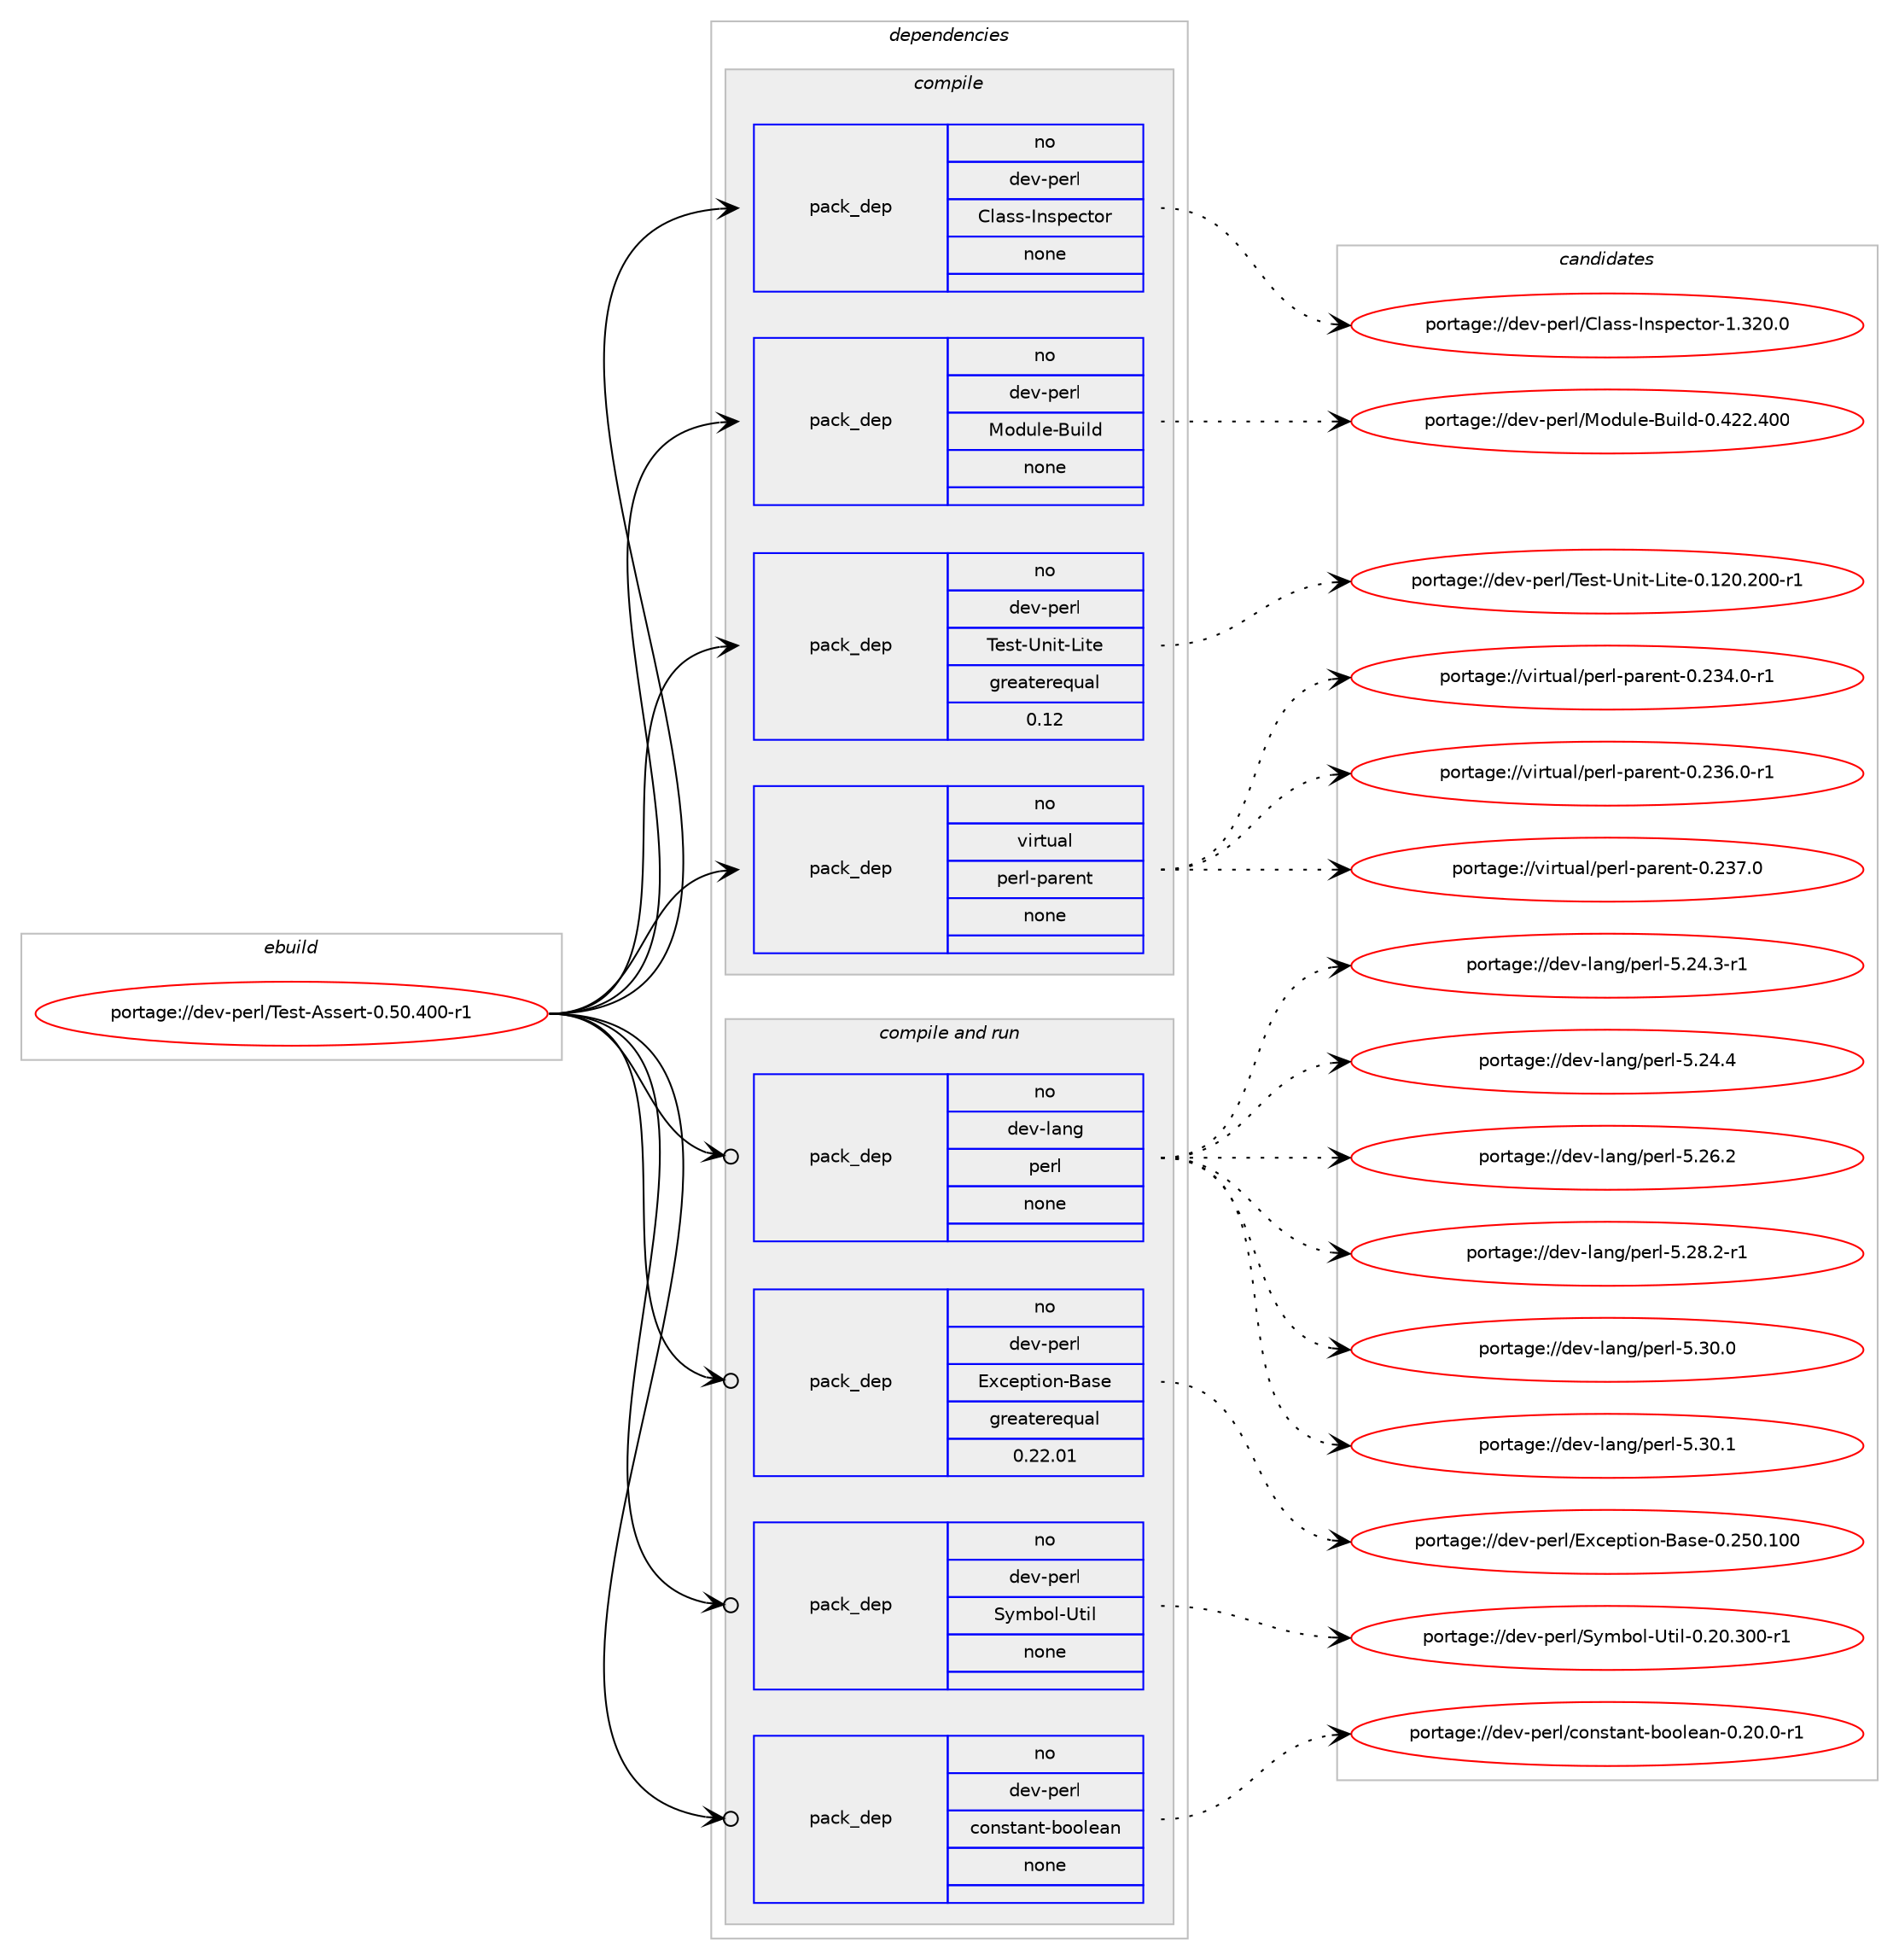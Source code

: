 digraph prolog {

# *************
# Graph options
# *************

newrank=true;
concentrate=true;
compound=true;
graph [rankdir=LR,fontname=Helvetica,fontsize=10,ranksep=1.5];#, ranksep=2.5, nodesep=0.2];
edge  [arrowhead=vee];
node  [fontname=Helvetica,fontsize=10];

# **********
# The ebuild
# **********

subgraph cluster_leftcol {
color=gray;
rank=same;
label=<<i>ebuild</i>>;
id [label="portage://dev-perl/Test-Assert-0.50.400-r1", color=red, width=4, href="../dev-perl/Test-Assert-0.50.400-r1.svg"];
}

# ****************
# The dependencies
# ****************

subgraph cluster_midcol {
color=gray;
label=<<i>dependencies</i>>;
subgraph cluster_compile {
fillcolor="#eeeeee";
style=filled;
label=<<i>compile</i>>;
subgraph pack94164 {
dependency121031 [label=<<TABLE BORDER="0" CELLBORDER="1" CELLSPACING="0" CELLPADDING="4" WIDTH="220"><TR><TD ROWSPAN="6" CELLPADDING="30">pack_dep</TD></TR><TR><TD WIDTH="110">no</TD></TR><TR><TD>dev-perl</TD></TR><TR><TD>Class-Inspector</TD></TR><TR><TD>none</TD></TR><TR><TD></TD></TR></TABLE>>, shape=none, color=blue];
}
id:e -> dependency121031:w [weight=20,style="solid",arrowhead="vee"];
subgraph pack94165 {
dependency121032 [label=<<TABLE BORDER="0" CELLBORDER="1" CELLSPACING="0" CELLPADDING="4" WIDTH="220"><TR><TD ROWSPAN="6" CELLPADDING="30">pack_dep</TD></TR><TR><TD WIDTH="110">no</TD></TR><TR><TD>dev-perl</TD></TR><TR><TD>Module-Build</TD></TR><TR><TD>none</TD></TR><TR><TD></TD></TR></TABLE>>, shape=none, color=blue];
}
id:e -> dependency121032:w [weight=20,style="solid",arrowhead="vee"];
subgraph pack94166 {
dependency121033 [label=<<TABLE BORDER="0" CELLBORDER="1" CELLSPACING="0" CELLPADDING="4" WIDTH="220"><TR><TD ROWSPAN="6" CELLPADDING="30">pack_dep</TD></TR><TR><TD WIDTH="110">no</TD></TR><TR><TD>dev-perl</TD></TR><TR><TD>Test-Unit-Lite</TD></TR><TR><TD>greaterequal</TD></TR><TR><TD>0.12</TD></TR></TABLE>>, shape=none, color=blue];
}
id:e -> dependency121033:w [weight=20,style="solid",arrowhead="vee"];
subgraph pack94167 {
dependency121034 [label=<<TABLE BORDER="0" CELLBORDER="1" CELLSPACING="0" CELLPADDING="4" WIDTH="220"><TR><TD ROWSPAN="6" CELLPADDING="30">pack_dep</TD></TR><TR><TD WIDTH="110">no</TD></TR><TR><TD>virtual</TD></TR><TR><TD>perl-parent</TD></TR><TR><TD>none</TD></TR><TR><TD></TD></TR></TABLE>>, shape=none, color=blue];
}
id:e -> dependency121034:w [weight=20,style="solid",arrowhead="vee"];
}
subgraph cluster_compileandrun {
fillcolor="#eeeeee";
style=filled;
label=<<i>compile and run</i>>;
subgraph pack94168 {
dependency121035 [label=<<TABLE BORDER="0" CELLBORDER="1" CELLSPACING="0" CELLPADDING="4" WIDTH="220"><TR><TD ROWSPAN="6" CELLPADDING="30">pack_dep</TD></TR><TR><TD WIDTH="110">no</TD></TR><TR><TD>dev-lang</TD></TR><TR><TD>perl</TD></TR><TR><TD>none</TD></TR><TR><TD></TD></TR></TABLE>>, shape=none, color=blue];
}
id:e -> dependency121035:w [weight=20,style="solid",arrowhead="odotvee"];
subgraph pack94169 {
dependency121036 [label=<<TABLE BORDER="0" CELLBORDER="1" CELLSPACING="0" CELLPADDING="4" WIDTH="220"><TR><TD ROWSPAN="6" CELLPADDING="30">pack_dep</TD></TR><TR><TD WIDTH="110">no</TD></TR><TR><TD>dev-perl</TD></TR><TR><TD>Exception-Base</TD></TR><TR><TD>greaterequal</TD></TR><TR><TD>0.22.01</TD></TR></TABLE>>, shape=none, color=blue];
}
id:e -> dependency121036:w [weight=20,style="solid",arrowhead="odotvee"];
subgraph pack94170 {
dependency121037 [label=<<TABLE BORDER="0" CELLBORDER="1" CELLSPACING="0" CELLPADDING="4" WIDTH="220"><TR><TD ROWSPAN="6" CELLPADDING="30">pack_dep</TD></TR><TR><TD WIDTH="110">no</TD></TR><TR><TD>dev-perl</TD></TR><TR><TD>Symbol-Util</TD></TR><TR><TD>none</TD></TR><TR><TD></TD></TR></TABLE>>, shape=none, color=blue];
}
id:e -> dependency121037:w [weight=20,style="solid",arrowhead="odotvee"];
subgraph pack94171 {
dependency121038 [label=<<TABLE BORDER="0" CELLBORDER="1" CELLSPACING="0" CELLPADDING="4" WIDTH="220"><TR><TD ROWSPAN="6" CELLPADDING="30">pack_dep</TD></TR><TR><TD WIDTH="110">no</TD></TR><TR><TD>dev-perl</TD></TR><TR><TD>constant-boolean</TD></TR><TR><TD>none</TD></TR><TR><TD></TD></TR></TABLE>>, shape=none, color=blue];
}
id:e -> dependency121038:w [weight=20,style="solid",arrowhead="odotvee"];
}
subgraph cluster_run {
fillcolor="#eeeeee";
style=filled;
label=<<i>run</i>>;
}
}

# **************
# The candidates
# **************

subgraph cluster_choices {
rank=same;
color=gray;
label=<<i>candidates</i>>;

subgraph choice94164 {
color=black;
nodesep=1;
choiceportage100101118451121011141084767108971151154573110115112101991161111144549465150484648 [label="portage://dev-perl/Class-Inspector-1.320.0", color=red, width=4,href="../dev-perl/Class-Inspector-1.320.0.svg"];
dependency121031:e -> choiceportage100101118451121011141084767108971151154573110115112101991161111144549465150484648:w [style=dotted,weight="100"];
}
subgraph choice94165 {
color=black;
nodesep=1;
choiceportage100101118451121011141084777111100117108101456611710510810045484652505046524848 [label="portage://dev-perl/Module-Build-0.422.400", color=red, width=4,href="../dev-perl/Module-Build-0.422.400.svg"];
dependency121032:e -> choiceportage100101118451121011141084777111100117108101456611710510810045484652505046524848:w [style=dotted,weight="100"];
}
subgraph choice94166 {
color=black;
nodesep=1;
choiceportage10010111845112101114108478410111511645851101051164576105116101454846495048465048484511449 [label="portage://dev-perl/Test-Unit-Lite-0.120.200-r1", color=red, width=4,href="../dev-perl/Test-Unit-Lite-0.120.200-r1.svg"];
dependency121033:e -> choiceportage10010111845112101114108478410111511645851101051164576105116101454846495048465048484511449:w [style=dotted,weight="100"];
}
subgraph choice94167 {
color=black;
nodesep=1;
choiceportage1181051141161179710847112101114108451129711410111011645484650515246484511449 [label="portage://virtual/perl-parent-0.234.0-r1", color=red, width=4,href="../virtual/perl-parent-0.234.0-r1.svg"];
choiceportage1181051141161179710847112101114108451129711410111011645484650515446484511449 [label="portage://virtual/perl-parent-0.236.0-r1", color=red, width=4,href="../virtual/perl-parent-0.236.0-r1.svg"];
choiceportage118105114116117971084711210111410845112971141011101164548465051554648 [label="portage://virtual/perl-parent-0.237.0", color=red, width=4,href="../virtual/perl-parent-0.237.0.svg"];
dependency121034:e -> choiceportage1181051141161179710847112101114108451129711410111011645484650515246484511449:w [style=dotted,weight="100"];
dependency121034:e -> choiceportage1181051141161179710847112101114108451129711410111011645484650515446484511449:w [style=dotted,weight="100"];
dependency121034:e -> choiceportage118105114116117971084711210111410845112971141011101164548465051554648:w [style=dotted,weight="100"];
}
subgraph choice94168 {
color=black;
nodesep=1;
choiceportage100101118451089711010347112101114108455346505246514511449 [label="portage://dev-lang/perl-5.24.3-r1", color=red, width=4,href="../dev-lang/perl-5.24.3-r1.svg"];
choiceportage10010111845108971101034711210111410845534650524652 [label="portage://dev-lang/perl-5.24.4", color=red, width=4,href="../dev-lang/perl-5.24.4.svg"];
choiceportage10010111845108971101034711210111410845534650544650 [label="portage://dev-lang/perl-5.26.2", color=red, width=4,href="../dev-lang/perl-5.26.2.svg"];
choiceportage100101118451089711010347112101114108455346505646504511449 [label="portage://dev-lang/perl-5.28.2-r1", color=red, width=4,href="../dev-lang/perl-5.28.2-r1.svg"];
choiceportage10010111845108971101034711210111410845534651484648 [label="portage://dev-lang/perl-5.30.0", color=red, width=4,href="../dev-lang/perl-5.30.0.svg"];
choiceportage10010111845108971101034711210111410845534651484649 [label="portage://dev-lang/perl-5.30.1", color=red, width=4,href="../dev-lang/perl-5.30.1.svg"];
dependency121035:e -> choiceportage100101118451089711010347112101114108455346505246514511449:w [style=dotted,weight="100"];
dependency121035:e -> choiceportage10010111845108971101034711210111410845534650524652:w [style=dotted,weight="100"];
dependency121035:e -> choiceportage10010111845108971101034711210111410845534650544650:w [style=dotted,weight="100"];
dependency121035:e -> choiceportage100101118451089711010347112101114108455346505646504511449:w [style=dotted,weight="100"];
dependency121035:e -> choiceportage10010111845108971101034711210111410845534651484648:w [style=dotted,weight="100"];
dependency121035:e -> choiceportage10010111845108971101034711210111410845534651484649:w [style=dotted,weight="100"];
}
subgraph choice94169 {
color=black;
nodesep=1;
choiceportage1001011184511210111410847691209910111211610511111045669711510145484650534846494848 [label="portage://dev-perl/Exception-Base-0.250.100", color=red, width=4,href="../dev-perl/Exception-Base-0.250.100.svg"];
dependency121036:e -> choiceportage1001011184511210111410847691209910111211610511111045669711510145484650534846494848:w [style=dotted,weight="100"];
}
subgraph choice94170 {
color=black;
nodesep=1;
choiceportage1001011184511210111410847831211099811110845851161051084548465048465148484511449 [label="portage://dev-perl/Symbol-Util-0.20.300-r1", color=red, width=4,href="../dev-perl/Symbol-Util-0.20.300-r1.svg"];
dependency121037:e -> choiceportage1001011184511210111410847831211099811110845851161051084548465048465148484511449:w [style=dotted,weight="100"];
}
subgraph choice94171 {
color=black;
nodesep=1;
choiceportage10010111845112101114108479911111011511697110116459811111110810197110454846504846484511449 [label="portage://dev-perl/constant-boolean-0.20.0-r1", color=red, width=4,href="../dev-perl/constant-boolean-0.20.0-r1.svg"];
dependency121038:e -> choiceportage10010111845112101114108479911111011511697110116459811111110810197110454846504846484511449:w [style=dotted,weight="100"];
}
}

}

